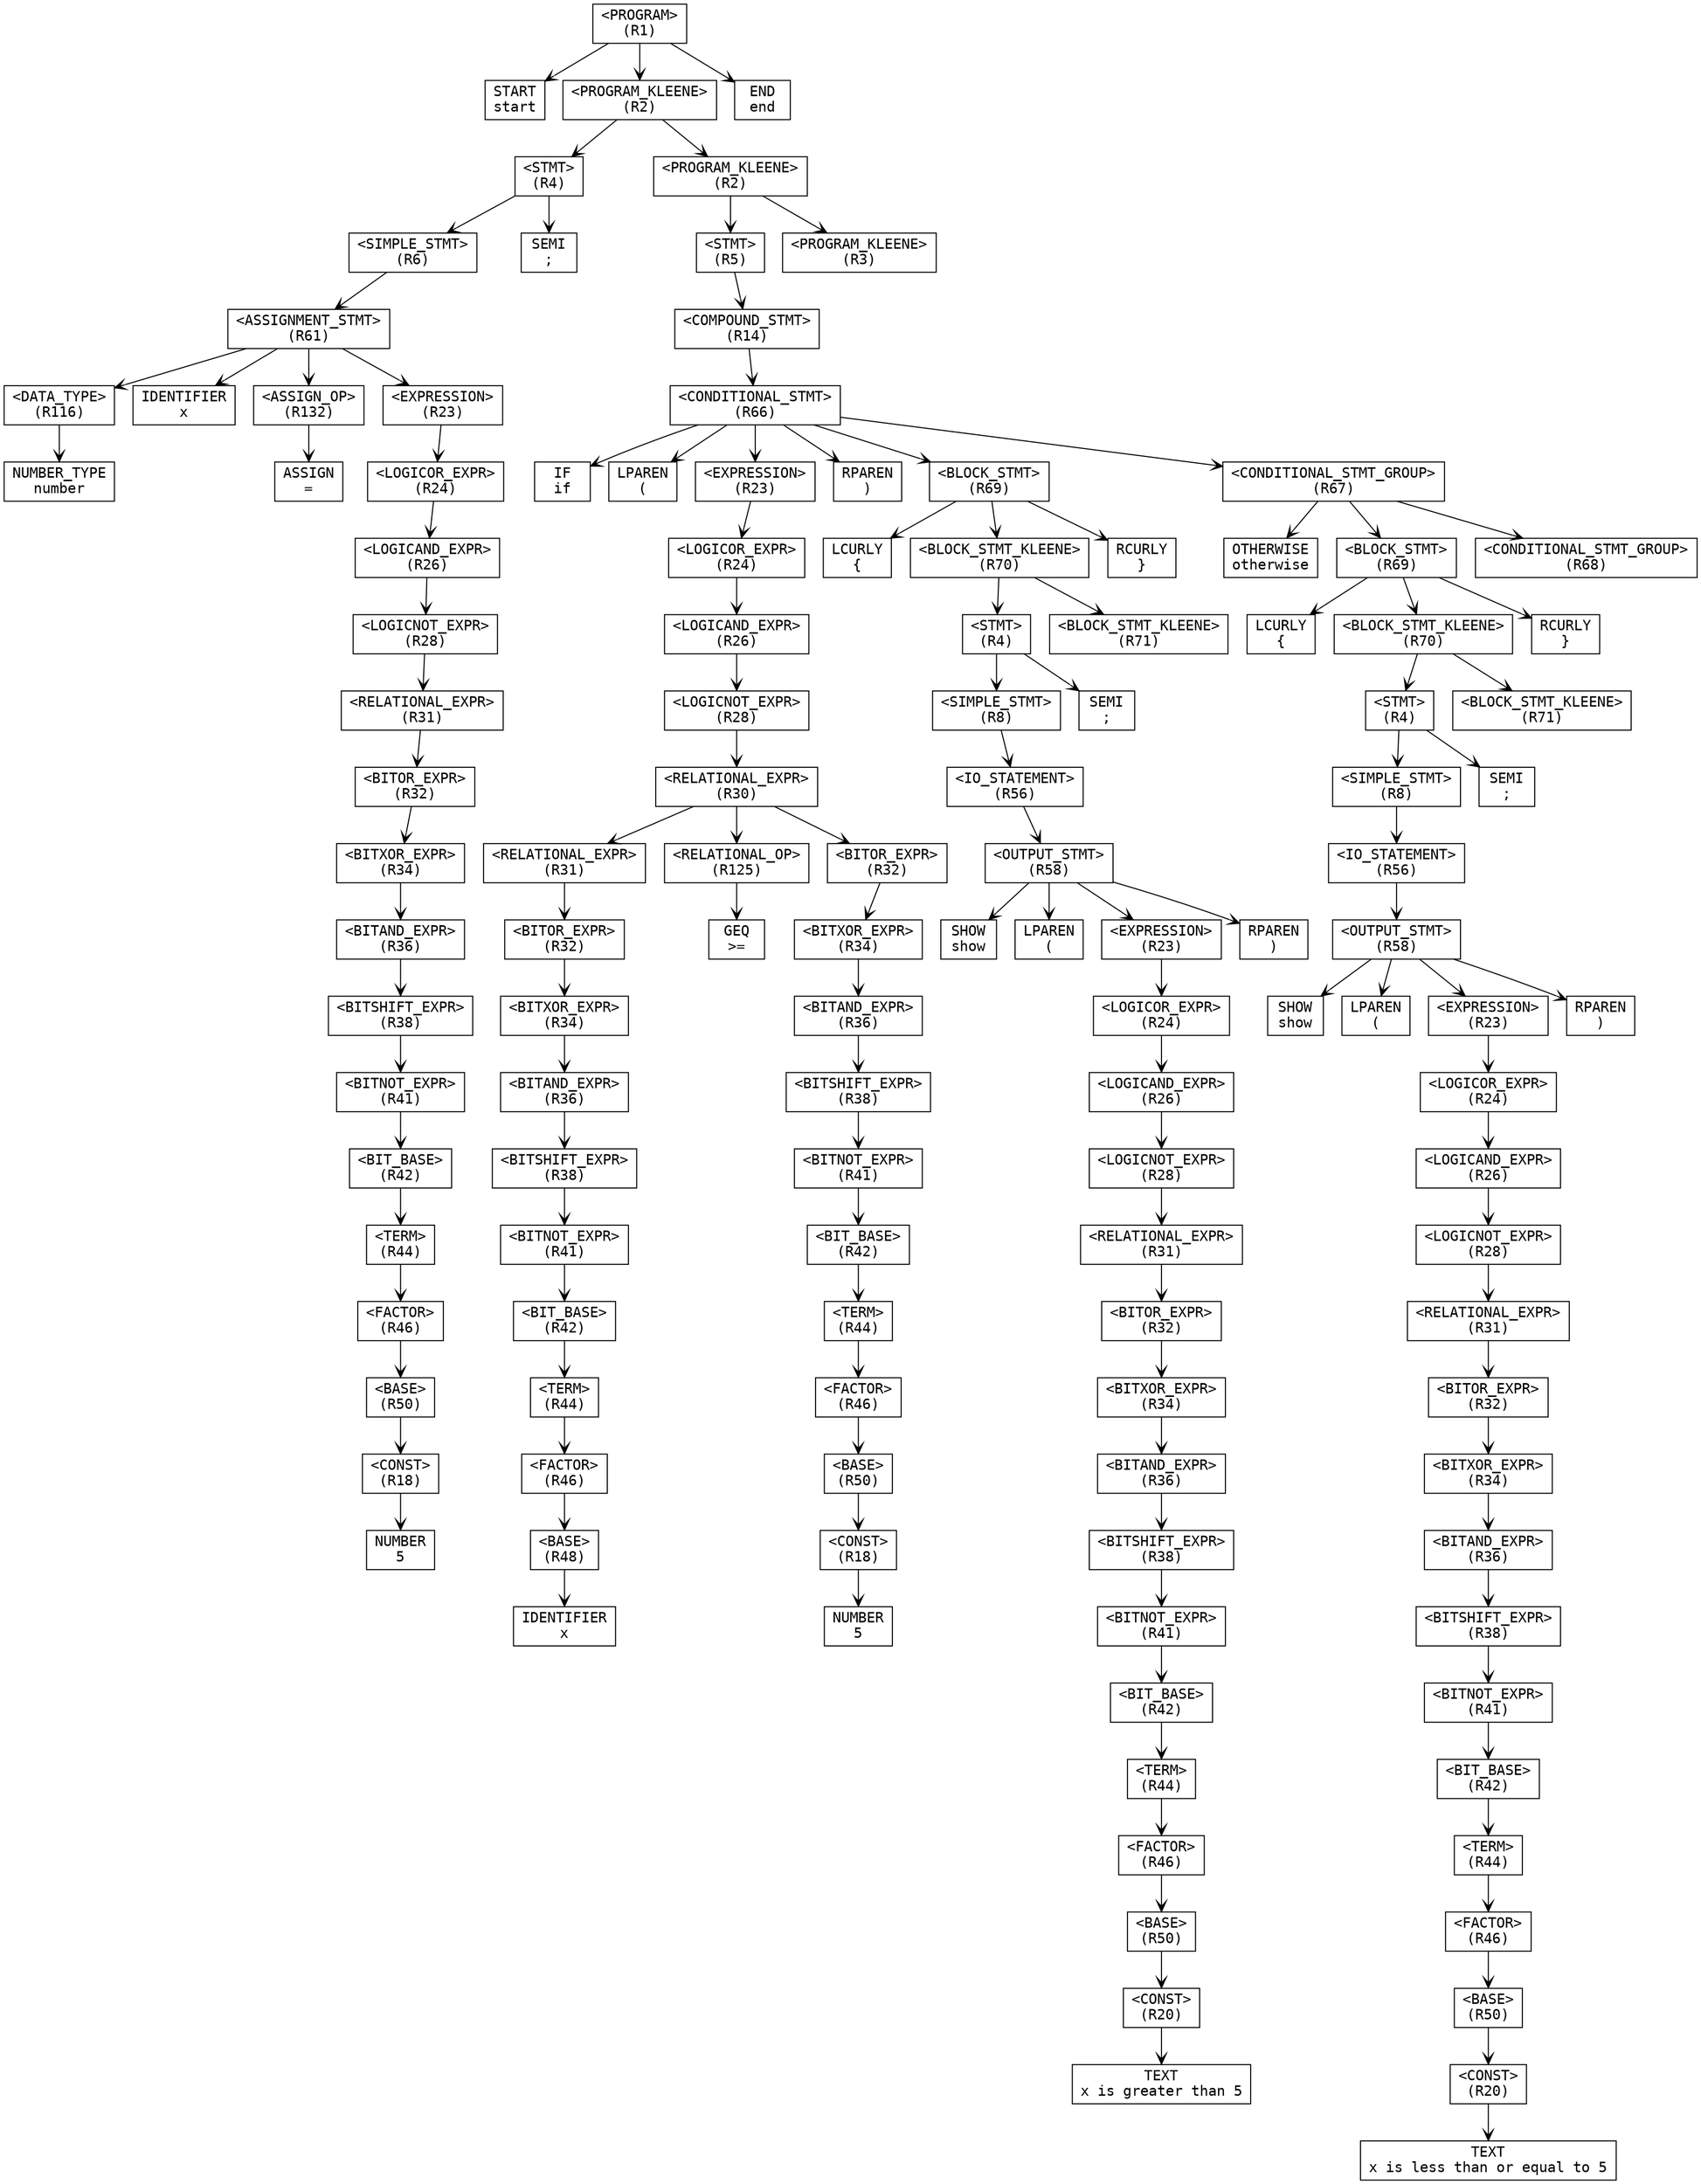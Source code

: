 digraph ParseTree {
  node [shape=box, fontname="Courier"];
  edge [arrowhead=vee];
  n1260246585 [label="<PROGRAM>\n(R1)"];
  n1563954645 [label="START\nstart"];
  n1260246585 -> n1563954645;
  n1951884968 [label="<PROGRAM_KLEENE>\n(R2)"];
  n1493128548 [label="<STMT>\n(R4)"];
  n2113334364 [label="<SIMPLE_STMT>\n(R6)"];
  n1622999186 [label="<ASSIGNMENT_STMT>\n(R61)"];
  n797988875 [label="<DATA_TYPE>\n(R116)"];
  n224816360 [label="NUMBER_TYPE\nnumber"];
  n797988875 -> n224816360;
  n1622999186 -> n797988875;
  n1203303700 [label="IDENTIFIER\nx"];
  n1622999186 -> n1203303700;
  n1326044385 [label="<ASSIGN_OP>\n(R132)"];
  n1651805451 [label="ASSIGN\n="];
  n1326044385 -> n1651805451;
  n1622999186 -> n1326044385;
  n1548463233 [label="<EXPRESSION>\n(R23)"];
  n1557914185 [label="<LOGICOR_EXPR>\n(R24)"];
  n1567919087 [label="<LOGICAND_EXPR>\n(R26)"];
  n464411039 [label="<LOGICNOT_EXPR>\n(R28)"];
  n444649935 [label="<RELATIONAL_EXPR>\n(R31)"];
  n424325500 [label="<BITOR_EXPR>\n(R32)"];
  n1612212809 [label="<BITXOR_EXPR>\n(R34)"];
  n152282484 [label="<BITAND_EXPR>\n(R36)"];
  n352387888 [label="<BITSHIFT_EXPR>\n(R38)"];
  n1502384573 [label="<BITNOT_EXPR>\n(R41)"];
  n2053501671 [label="<BIT_BASE>\n(R42)"];
  n1858719962 [label="<TERM>\n(R44)"];
  n1942767280 [label="<FACTOR>\n(R46)"];
  n1324363789 [label="<BASE>\n(R50)"];
  n467075582 [label="<CONST>\n(R18)"];
  n1001938270 [label="NUMBER\n5"];
  n467075582 -> n1001938270;
  n1324363789 -> n467075582;
  n1942767280 -> n1324363789;
  n1858719962 -> n1942767280;
  n2053501671 -> n1858719962;
  n1502384573 -> n2053501671;
  n352387888 -> n1502384573;
  n152282484 -> n352387888;
  n1612212809 -> n152282484;
  n424325500 -> n1612212809;
  n444649935 -> n424325500;
  n464411039 -> n444649935;
  n1567919087 -> n464411039;
  n1557914185 -> n1567919087;
  n1548463233 -> n1557914185;
  n1622999186 -> n1548463233;
  n2113334364 -> n1622999186;
  n1493128548 -> n2113334364;
  n709915999 [label="SEMI\n;"];
  n1493128548 -> n709915999;
  n1951884968 -> n1493128548;
  n1710180416 [label="<PROGRAM_KLEENE>\n(R2)"];
  n1175743986 [label="<STMT>\n(R5)"];
  n1061132995 [label="<COMPOUND_STMT>\n(R14)"];
  n384625398 [label="<CONDITIONAL_STMT>\n(R66)"];
  n157158691 [label="IF\nif"];
  n384625398 -> n157158691;
  n1824557575 [label="LPAREN\n("];
  n384625398 -> n1824557575;
  n803929310 [label="<EXPRESSION>\n(R23)"];
  n1579161743 [label="<LOGICOR_EXPR>\n(R24)"];
  n669921661 [label="<LOGICAND_EXPR>\n(R26)"];
  n1335232309 [label="<LOGICNOT_EXPR>\n(R28)"];
  n937561621 [label="<RELATIONAL_EXPR>\n(R30)"];
  n1767410694 [label="<RELATIONAL_EXPR>\n(R31)"];
  n1072381321 [label="<BITOR_EXPR>\n(R32)"];
  n1086008046 [label="<BITXOR_EXPR>\n(R34)"];
  n1728976458 [label="<BITAND_EXPR>\n(R36)"];
  n1251712529 [label="<BITSHIFT_EXPR>\n(R38)"];
  n746255806 [label="<BITNOT_EXPR>\n(R41)"];
  n890193541 [label="<BIT_BASE>\n(R42)"];
  n581216808 [label="<TERM>\n(R44)"];
  n886686587 [label="<FACTOR>\n(R46)"];
  n1341458267 [label="<BASE>\n(R48)"];
  n88910 [label="IDENTIFIER\nx"];
  n1341458267 -> n88910;
  n886686587 -> n1341458267;
  n581216808 -> n886686587;
  n890193541 -> n581216808;
  n746255806 -> n890193541;
  n1251712529 -> n746255806;
  n1728976458 -> n1251712529;
  n1086008046 -> n1728976458;
  n1072381321 -> n1086008046;
  n1767410694 -> n1072381321;
  n937561621 -> n1767410694;
  n124998796 [label="<RELATIONAL_OP>\n(R125)"];
  n2110491906 [label="GEQ\n>="];
  n124998796 -> n2110491906;
  n937561621 -> n124998796;
  n451121727 [label="<BITOR_EXPR>\n(R32)"];
  n280129798 [label="<BITXOR_EXPR>\n(R34)"];
  n234393768 [label="<BITAND_EXPR>\n(R36)"];
  n746241928 [label="<BITSHIFT_EXPR>\n(R38)"];
  n713994834 [label="<BITNOT_EXPR>\n(R41)"];
  n691522628 [label="<BIT_BASE>\n(R42)"];
  n1610839066 [label="<TERM>\n(R44)"];
  n435949933 [label="<FACTOR>\n(R46)"];
  n1186937890 [label="<BASE>\n(R50)"];
  n1375575389 [label="<CONST>\n(R18)"];
  n715489500 [label="NUMBER\n5"];
  n1375575389 -> n715489500;
  n1186937890 -> n1375575389;
  n435949933 -> n1186937890;
  n1610839066 -> n435949933;
  n691522628 -> n1610839066;
  n713994834 -> n691522628;
  n746241928 -> n713994834;
  n234393768 -> n746241928;
  n280129798 -> n234393768;
  n451121727 -> n280129798;
  n937561621 -> n451121727;
  n1335232309 -> n937561621;
  n669921661 -> n1335232309;
  n1579161743 -> n669921661;
  n803929310 -> n1579161743;
  n384625398 -> n803929310;
  n1403751324 [label="RPAREN\n)"];
  n384625398 -> n1403751324;
  n1825240039 [label="<BLOCK_STMT>\n(R69)"];
  n1373674582 [label="LCURLY\n{"];
  n1825240039 -> n1373674582;
  n1464161750 [label="<BLOCK_STMT_KLEENE>\n(R70)"];
  n1488831433 [label="<STMT>\n(R4)"];
  n1674794738 [label="<SIMPLE_STMT>\n(R8)"];
  n914650354 [label="<IO_STATEMENT>\n(R56)"];
  n1259502609 [label="<OUTPUT_STMT>\n(R58)"];
  n2097634609 [label="SHOW\nshow"];
  n1259502609 -> n2097634609;
  n77258917 [label="LPAREN\n("];
  n1259502609 -> n77258917;
  n296494880 [label="<EXPRESSION>\n(R23)"];
  n1233527792 [label="<LOGICOR_EXPR>\n(R24)"];
  n246350116 [label="<LOGICAND_EXPR>\n(R26)"];
  n1575180188 [label="<LOGICNOT_EXPR>\n(R28)"];
  n755432999 [label="<RELATIONAL_EXPR>\n(R31)"];
  n1432867284 [label="<BITOR_EXPR>\n(R32)"];
  n599219325 [label="<BITXOR_EXPR>\n(R34)"];
  n1680846880 [label="<BITAND_EXPR>\n(R36)"];
  n2118294852 [label="<BITSHIFT_EXPR>\n(R38)"];
  n364907049 [label="<BITNOT_EXPR>\n(R41)"];
  n202238040 [label="<BIT_BASE>\n(R42)"];
  n356181833 [label="<TERM>\n(R44)"];
  n2147020823 [label="<FACTOR>\n(R46)"];
  n1786522755 [label="<BASE>\n(R50)"];
  n164644540 [label="<CONST>\n(R20)"];
  n1259534432 [label="TEXT\nx is greater than 5"];
  n164644540 -> n1259534432;
  n1786522755 -> n164644540;
  n2147020823 -> n1786522755;
  n356181833 -> n2147020823;
  n202238040 -> n356181833;
  n364907049 -> n202238040;
  n2118294852 -> n364907049;
  n1680846880 -> n2118294852;
  n599219325 -> n1680846880;
  n1432867284 -> n599219325;
  n755432999 -> n1432867284;
  n1575180188 -> n755432999;
  n246350116 -> n1575180188;
  n1233527792 -> n246350116;
  n296494880 -> n1233527792;
  n1259502609 -> n296494880;
  n1943191901 [label="RPAREN\n)"];
  n1259502609 -> n1943191901;
  n914650354 -> n1259502609;
  n1674794738 -> n914650354;
  n1488831433 -> n1674794738;
  n2017588112 [label="SEMI\n;"];
  n1488831433 -> n2017588112;
  n1464161750 -> n1488831433;
  n1940897666 [label="<BLOCK_STMT_KLEENE>\n(R71)"];
  n1464161750 -> n1940897666;
  n1825240039 -> n1464161750;
  n799185007 [label="RCURLY\n}"];
  n1825240039 -> n799185007;
  n384625398 -> n1825240039;
  n1243577583 [label="<CONDITIONAL_STMT_GROUP>\n(R67)"];
  n1035324239 [label="OTHERWISE\notherwise"];
  n1243577583 -> n1035324239;
  n870850772 [label="<BLOCK_STMT>\n(R69)"];
  n137541414 [label="LCURLY\n{"];
  n870850772 -> n137541414;
  n972769995 [label="<BLOCK_STMT_KLEENE>\n(R70)"];
  n705106184 [label="<STMT>\n(R4)"];
  n1478195740 [label="<SIMPLE_STMT>\n(R8)"];
  n1158507966 [label="<IO_STATEMENT>\n(R56)"];
  n641981126 [label="<OUTPUT_STMT>\n(R58)"];
  n886968407 [label="SHOW\nshow"];
  n641981126 -> n886968407;
  n924211018 [label="LPAREN\n("];
  n641981126 -> n924211018;
  n425245835 [label="<EXPRESSION>\n(R23)"];
  n561369228 [label="<LOGICOR_EXPR>\n(R24)"];
  n1701650525 [label="<LOGICAND_EXPR>\n(R26)"];
  n1623492541 [label="<LOGICNOT_EXPR>\n(R28)"];
  n1009046474 [label="<RELATIONAL_EXPR>\n(R31)"];
  n861574514 [label="<BITOR_EXPR>\n(R32)"];
  n1060709516 [label="<BITXOR_EXPR>\n(R34)"];
  n2072290745 [label="<BITAND_EXPR>\n(R36)"];
  n1629782912 [label="<BITSHIFT_EXPR>\n(R38)"];
  n112356307 [label="<BITNOT_EXPR>\n(R41)"];
  n1893278413 [label="<BIT_BASE>\n(R42)"];
  n783218690 [label="<TERM>\n(R44)"];
  n1800619732 [label="<FACTOR>\n(R46)"];
  n2125087902 [label="<BASE>\n(R50)"];
  n1197268684 [label="<CONST>\n(R20)"];
  n510345421 [label="TEXT\nx is less than or equal to 5"];
  n1197268684 -> n510345421;
  n2125087902 -> n1197268684;
  n1800619732 -> n2125087902;
  n783218690 -> n1800619732;
  n1893278413 -> n783218690;
  n112356307 -> n1893278413;
  n1629782912 -> n112356307;
  n2072290745 -> n1629782912;
  n1060709516 -> n2072290745;
  n861574514 -> n1060709516;
  n1009046474 -> n861574514;
  n1623492541 -> n1009046474;
  n1701650525 -> n1623492541;
  n561369228 -> n1701650525;
  n425245835 -> n561369228;
  n641981126 -> n425245835;
  n1870647346 [label="RPAREN\n)"];
  n641981126 -> n1870647346;
  n1158507966 -> n641981126;
  n1478195740 -> n1158507966;
  n705106184 -> n1478195740;
  n1130231799 [label="SEMI\n;"];
  n705106184 -> n1130231799;
  n972769995 -> n705106184;
  n1658252270 [label="<BLOCK_STMT_KLEENE>\n(R71)"];
  n972769995 -> n1658252270;
  n870850772 -> n972769995;
  n645898833 [label="RCURLY\n}"];
  n870850772 -> n645898833;
  n1243577583 -> n870850772;
  n932186348 [label="<CONDITIONAL_STMT_GROUP>\n(R68)"];
  n1243577583 -> n932186348;
  n384625398 -> n1243577583;
  n1061132995 -> n384625398;
  n1175743986 -> n1061132995;
  n1710180416 -> n1175743986;
  n467579814 [label="<PROGRAM_KLEENE>\n(R3)"];
  n1710180416 -> n467579814;
  n1951884968 -> n1710180416;
  n1260246585 -> n1951884968;
  n1317184168 [label="END\nend"];
  n1260246585 -> n1317184168;
}